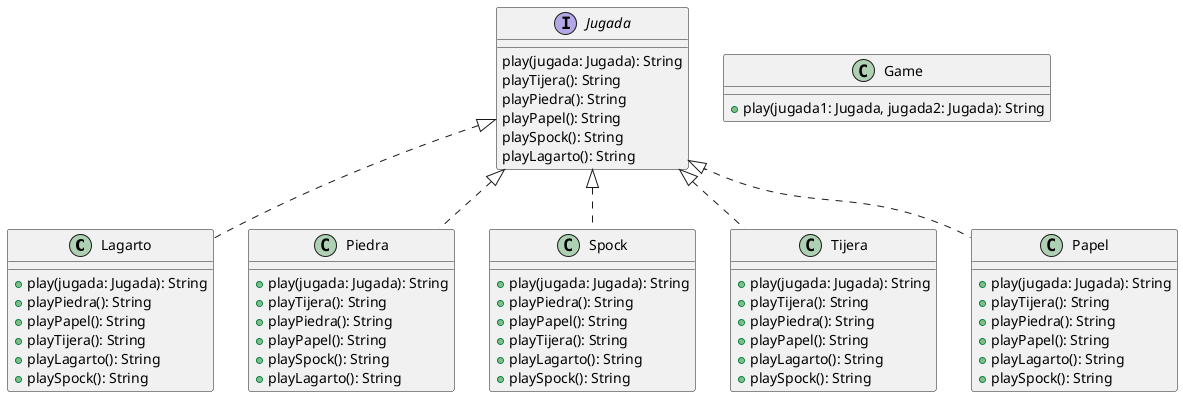 @startuml
class Lagarto {
	+play(jugada: Jugada): String
	+playPiedra(): String
	+playPapel(): String
	+playTijera(): String
	+playLagarto(): String
	+playSpock(): String
}
interface Jugada {
}
Jugada <|.. Lagarto
class Piedra  {
	+play(jugada: Jugada): String
	+playTijera(): String
	+playPiedra(): String
	+playPapel(): String
	+playSpock(): String
	+playLagarto(): String
}
interface Jugada {
}
Jugada <|.. Piedra
class Game  {
	+play(jugada1: Jugada, jugada2: Jugada): String
}
interface Jugada {
	play(jugada: Jugada): String
	playTijera(): String
	playPiedra(): String
	playPapel(): String
	playSpock(): String
	playLagarto(): String
}
class Spock  {
	+play(jugada: Jugada): String
	+playPiedra(): String
	+playPapel(): String
	+playTijera(): String
	+playLagarto(): String
	+playSpock(): String
}
interface Jugada {
}
Jugada <|.. Spock
class Tijera  {
	+play(jugada: Jugada): String
	+playTijera(): String
	+playPiedra(): String
	+playPapel(): String
	+playLagarto(): String
	+playSpock(): String
}
interface Jugada {
}
Jugada <|.. Tijera
class Papel  {
	+play(jugada: Jugada): String
	+playTijera(): String
	+playPiedra(): String
	+playPapel(): String
	+playLagarto(): String
	+playSpock(): String
}
interface Jugada {
}
Jugada <|.. Papel
@enduml